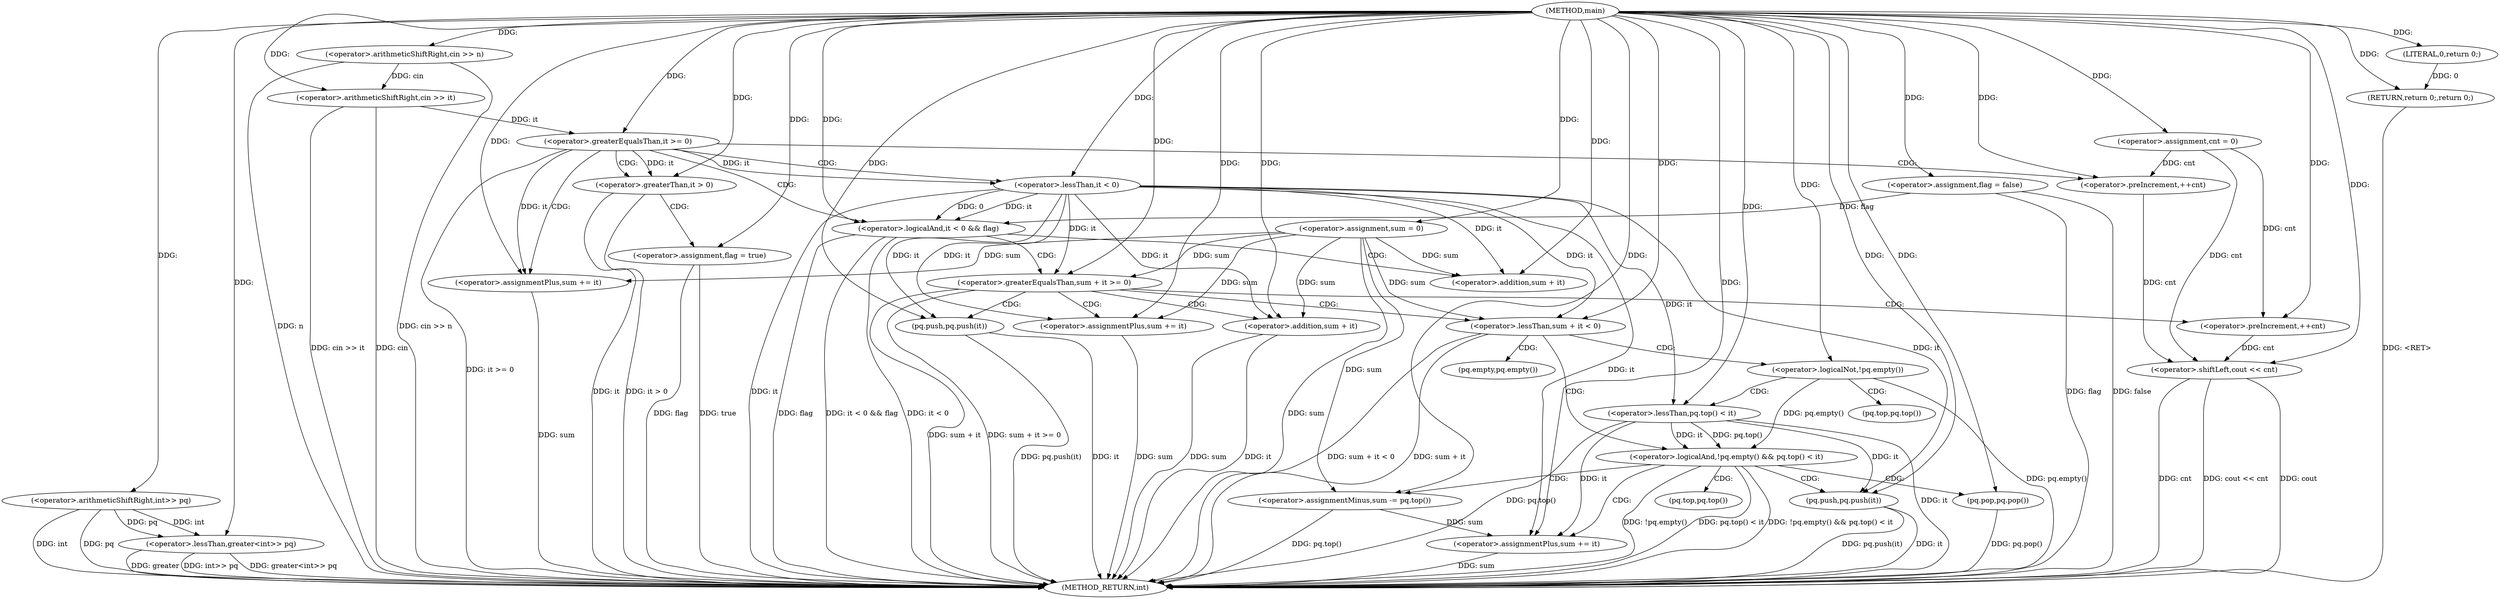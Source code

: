 digraph "main" {  
"1000102" [label = "(METHOD,main)" ]
"1000201" [label = "(METHOD_RETURN,int)" ]
"1000104" [label = "(<operator>.lessThan,greater<int>> pq)" ]
"1000110" [label = "(<operator>.arithmeticShiftRight,cin >> n)" ]
"1000115" [label = "(<operator>.arithmeticShiftRight,cin >> it)" ]
"1000119" [label = "(<operator>.assignment,sum = 0)" ]
"1000123" [label = "(<operator>.assignment,cnt = 0)" ]
"1000127" [label = "(<operator>.assignment,flag = false)" ]
"1000196" [label = "(<operator>.shiftLeft,cout << cnt)" ]
"1000199" [label = "(RETURN,return 0;,return 0;)" ]
"1000200" [label = "(LITERAL,0,return 0;)" ]
"1000106" [label = "(<operator>.arithmeticShiftRight,int>> pq)" ]
"1000133" [label = "(<operator>.greaterEqualsThan,it >= 0)" ]
"1000137" [label = "(<operator>.assignmentPlus,sum += it)" ]
"1000147" [label = "(<operator>.preIncrement,++cnt)" ]
"1000141" [label = "(<operator>.greaterThan,it > 0)" ]
"1000144" [label = "(<operator>.assignment,flag = true)" ]
"1000151" [label = "(<operator>.logicalAnd,it < 0 && flag)" ]
"1000152" [label = "(<operator>.lessThan,it < 0)" ]
"1000158" [label = "(<operator>.greaterEqualsThan,sum + it >= 0)" ]
"1000164" [label = "(<operator>.assignmentPlus,sum += it)" ]
"1000167" [label = "(pq.push,pq.push(it))" ]
"1000169" [label = "(<operator>.preIncrement,++cnt)" ]
"1000159" [label = "(<operator>.addition,sum + it)" ]
"1000173" [label = "(<operator>.lessThan,sum + it < 0)" ]
"1000174" [label = "(<operator>.addition,sum + it)" ]
"1000180" [label = "(<operator>.logicalAnd,!pq.empty() && pq.top() < it)" ]
"1000187" [label = "(<operator>.assignmentMinus,sum -= pq.top())" ]
"1000190" [label = "(<operator>.assignmentPlus,sum += it)" ]
"1000193" [label = "(pq.pop,pq.pop())" ]
"1000194" [label = "(pq.push,pq.push(it))" ]
"1000181" [label = "(<operator>.logicalNot,!pq.empty())" ]
"1000183" [label = "(<operator>.lessThan,pq.top() < it)" ]
"1000182" [label = "(pq.empty,pq.empty())" ]
"1000184" [label = "(pq.top,pq.top())" ]
"1000189" [label = "(pq.top,pq.top())" ]
  "1000106" -> "1000201"  [ label = "DDG: int"] 
  "1000104" -> "1000201"  [ label = "DDG: int>> pq"] 
  "1000104" -> "1000201"  [ label = "DDG: greater<int>> pq"] 
  "1000110" -> "1000201"  [ label = "DDG: n"] 
  "1000110" -> "1000201"  [ label = "DDG: cin >> n"] 
  "1000115" -> "1000201"  [ label = "DDG: cin"] 
  "1000115" -> "1000201"  [ label = "DDG: cin >> it"] 
  "1000119" -> "1000201"  [ label = "DDG: sum"] 
  "1000127" -> "1000201"  [ label = "DDG: flag"] 
  "1000133" -> "1000201"  [ label = "DDG: it >= 0"] 
  "1000152" -> "1000201"  [ label = "DDG: it"] 
  "1000151" -> "1000201"  [ label = "DDG: it < 0"] 
  "1000151" -> "1000201"  [ label = "DDG: flag"] 
  "1000151" -> "1000201"  [ label = "DDG: it < 0 && flag"] 
  "1000158" -> "1000201"  [ label = "DDG: sum + it"] 
  "1000158" -> "1000201"  [ label = "DDG: sum + it >= 0"] 
  "1000174" -> "1000201"  [ label = "DDG: sum"] 
  "1000174" -> "1000201"  [ label = "DDG: it"] 
  "1000173" -> "1000201"  [ label = "DDG: sum + it"] 
  "1000173" -> "1000201"  [ label = "DDG: sum + it < 0"] 
  "1000181" -> "1000201"  [ label = "DDG: pq.empty()"] 
  "1000180" -> "1000201"  [ label = "DDG: !pq.empty()"] 
  "1000183" -> "1000201"  [ label = "DDG: pq.top()"] 
  "1000183" -> "1000201"  [ label = "DDG: it"] 
  "1000180" -> "1000201"  [ label = "DDG: pq.top() < it"] 
  "1000180" -> "1000201"  [ label = "DDG: !pq.empty() && pq.top() < it"] 
  "1000187" -> "1000201"  [ label = "DDG: pq.top()"] 
  "1000190" -> "1000201"  [ label = "DDG: sum"] 
  "1000193" -> "1000201"  [ label = "DDG: pq.pop()"] 
  "1000194" -> "1000201"  [ label = "DDG: it"] 
  "1000194" -> "1000201"  [ label = "DDG: pq.push(it)"] 
  "1000164" -> "1000201"  [ label = "DDG: sum"] 
  "1000167" -> "1000201"  [ label = "DDG: it"] 
  "1000167" -> "1000201"  [ label = "DDG: pq.push(it)"] 
  "1000137" -> "1000201"  [ label = "DDG: sum"] 
  "1000141" -> "1000201"  [ label = "DDG: it"] 
  "1000141" -> "1000201"  [ label = "DDG: it > 0"] 
  "1000144" -> "1000201"  [ label = "DDG: flag"] 
  "1000196" -> "1000201"  [ label = "DDG: cnt"] 
  "1000196" -> "1000201"  [ label = "DDG: cout << cnt"] 
  "1000199" -> "1000201"  [ label = "DDG: <RET>"] 
  "1000196" -> "1000201"  [ label = "DDG: cout"] 
  "1000106" -> "1000201"  [ label = "DDG: pq"] 
  "1000104" -> "1000201"  [ label = "DDG: greater"] 
  "1000144" -> "1000201"  [ label = "DDG: true"] 
  "1000127" -> "1000201"  [ label = "DDG: false"] 
  "1000102" -> "1000119"  [ label = "DDG: "] 
  "1000102" -> "1000123"  [ label = "DDG: "] 
  "1000102" -> "1000127"  [ label = "DDG: "] 
  "1000200" -> "1000199"  [ label = "DDG: 0"] 
  "1000102" -> "1000199"  [ label = "DDG: "] 
  "1000102" -> "1000104"  [ label = "DDG: "] 
  "1000106" -> "1000104"  [ label = "DDG: int"] 
  "1000106" -> "1000104"  [ label = "DDG: pq"] 
  "1000102" -> "1000110"  [ label = "DDG: "] 
  "1000110" -> "1000115"  [ label = "DDG: cin"] 
  "1000102" -> "1000115"  [ label = "DDG: "] 
  "1000102" -> "1000196"  [ label = "DDG: "] 
  "1000123" -> "1000196"  [ label = "DDG: cnt"] 
  "1000169" -> "1000196"  [ label = "DDG: cnt"] 
  "1000147" -> "1000196"  [ label = "DDG: cnt"] 
  "1000102" -> "1000200"  [ label = "DDG: "] 
  "1000102" -> "1000106"  [ label = "DDG: "] 
  "1000115" -> "1000133"  [ label = "DDG: it"] 
  "1000102" -> "1000133"  [ label = "DDG: "] 
  "1000133" -> "1000137"  [ label = "DDG: it"] 
  "1000102" -> "1000137"  [ label = "DDG: "] 
  "1000119" -> "1000137"  [ label = "DDG: sum"] 
  "1000102" -> "1000144"  [ label = "DDG: "] 
  "1000123" -> "1000147"  [ label = "DDG: cnt"] 
  "1000102" -> "1000147"  [ label = "DDG: "] 
  "1000102" -> "1000141"  [ label = "DDG: "] 
  "1000133" -> "1000141"  [ label = "DDG: it"] 
  "1000152" -> "1000151"  [ label = "DDG: 0"] 
  "1000152" -> "1000151"  [ label = "DDG: it"] 
  "1000127" -> "1000151"  [ label = "DDG: flag"] 
  "1000102" -> "1000151"  [ label = "DDG: "] 
  "1000133" -> "1000152"  [ label = "DDG: it"] 
  "1000102" -> "1000152"  [ label = "DDG: "] 
  "1000152" -> "1000158"  [ label = "DDG: it"] 
  "1000102" -> "1000158"  [ label = "DDG: "] 
  "1000119" -> "1000158"  [ label = "DDG: sum"] 
  "1000102" -> "1000164"  [ label = "DDG: "] 
  "1000152" -> "1000164"  [ label = "DDG: it"] 
  "1000119" -> "1000159"  [ label = "DDG: sum"] 
  "1000102" -> "1000159"  [ label = "DDG: "] 
  "1000152" -> "1000159"  [ label = "DDG: it"] 
  "1000119" -> "1000164"  [ label = "DDG: sum"] 
  "1000102" -> "1000167"  [ label = "DDG: "] 
  "1000152" -> "1000167"  [ label = "DDG: it"] 
  "1000123" -> "1000169"  [ label = "DDG: cnt"] 
  "1000102" -> "1000169"  [ label = "DDG: "] 
  "1000102" -> "1000173"  [ label = "DDG: "] 
  "1000152" -> "1000173"  [ label = "DDG: it"] 
  "1000119" -> "1000173"  [ label = "DDG: sum"] 
  "1000102" -> "1000174"  [ label = "DDG: "] 
  "1000119" -> "1000174"  [ label = "DDG: sum"] 
  "1000152" -> "1000174"  [ label = "DDG: it"] 
  "1000181" -> "1000180"  [ label = "DDG: pq.empty()"] 
  "1000183" -> "1000180"  [ label = "DDG: pq.top()"] 
  "1000183" -> "1000180"  [ label = "DDG: it"] 
  "1000102" -> "1000187"  [ label = "DDG: "] 
  "1000183" -> "1000190"  [ label = "DDG: it"] 
  "1000102" -> "1000190"  [ label = "DDG: "] 
  "1000152" -> "1000190"  [ label = "DDG: it"] 
  "1000102" -> "1000193"  [ label = "DDG: "] 
  "1000102" -> "1000181"  [ label = "DDG: "] 
  "1000102" -> "1000183"  [ label = "DDG: "] 
  "1000152" -> "1000183"  [ label = "DDG: it"] 
  "1000119" -> "1000187"  [ label = "DDG: sum"] 
  "1000187" -> "1000190"  [ label = "DDG: sum"] 
  "1000102" -> "1000194"  [ label = "DDG: "] 
  "1000183" -> "1000194"  [ label = "DDG: it"] 
  "1000152" -> "1000194"  [ label = "DDG: it"] 
  "1000133" -> "1000141"  [ label = "CDG: "] 
  "1000133" -> "1000152"  [ label = "CDG: "] 
  "1000133" -> "1000137"  [ label = "CDG: "] 
  "1000133" -> "1000147"  [ label = "CDG: "] 
  "1000133" -> "1000151"  [ label = "CDG: "] 
  "1000141" -> "1000144"  [ label = "CDG: "] 
  "1000151" -> "1000159"  [ label = "CDG: "] 
  "1000151" -> "1000158"  [ label = "CDG: "] 
  "1000158" -> "1000164"  [ label = "CDG: "] 
  "1000158" -> "1000174"  [ label = "CDG: "] 
  "1000158" -> "1000169"  [ label = "CDG: "] 
  "1000158" -> "1000167"  [ label = "CDG: "] 
  "1000158" -> "1000173"  [ label = "CDG: "] 
  "1000173" -> "1000182"  [ label = "CDG: "] 
  "1000173" -> "1000180"  [ label = "CDG: "] 
  "1000173" -> "1000181"  [ label = "CDG: "] 
  "1000180" -> "1000189"  [ label = "CDG: "] 
  "1000180" -> "1000190"  [ label = "CDG: "] 
  "1000180" -> "1000193"  [ label = "CDG: "] 
  "1000180" -> "1000194"  [ label = "CDG: "] 
  "1000180" -> "1000187"  [ label = "CDG: "] 
  "1000181" -> "1000183"  [ label = "CDG: "] 
  "1000181" -> "1000184"  [ label = "CDG: "] 
}
